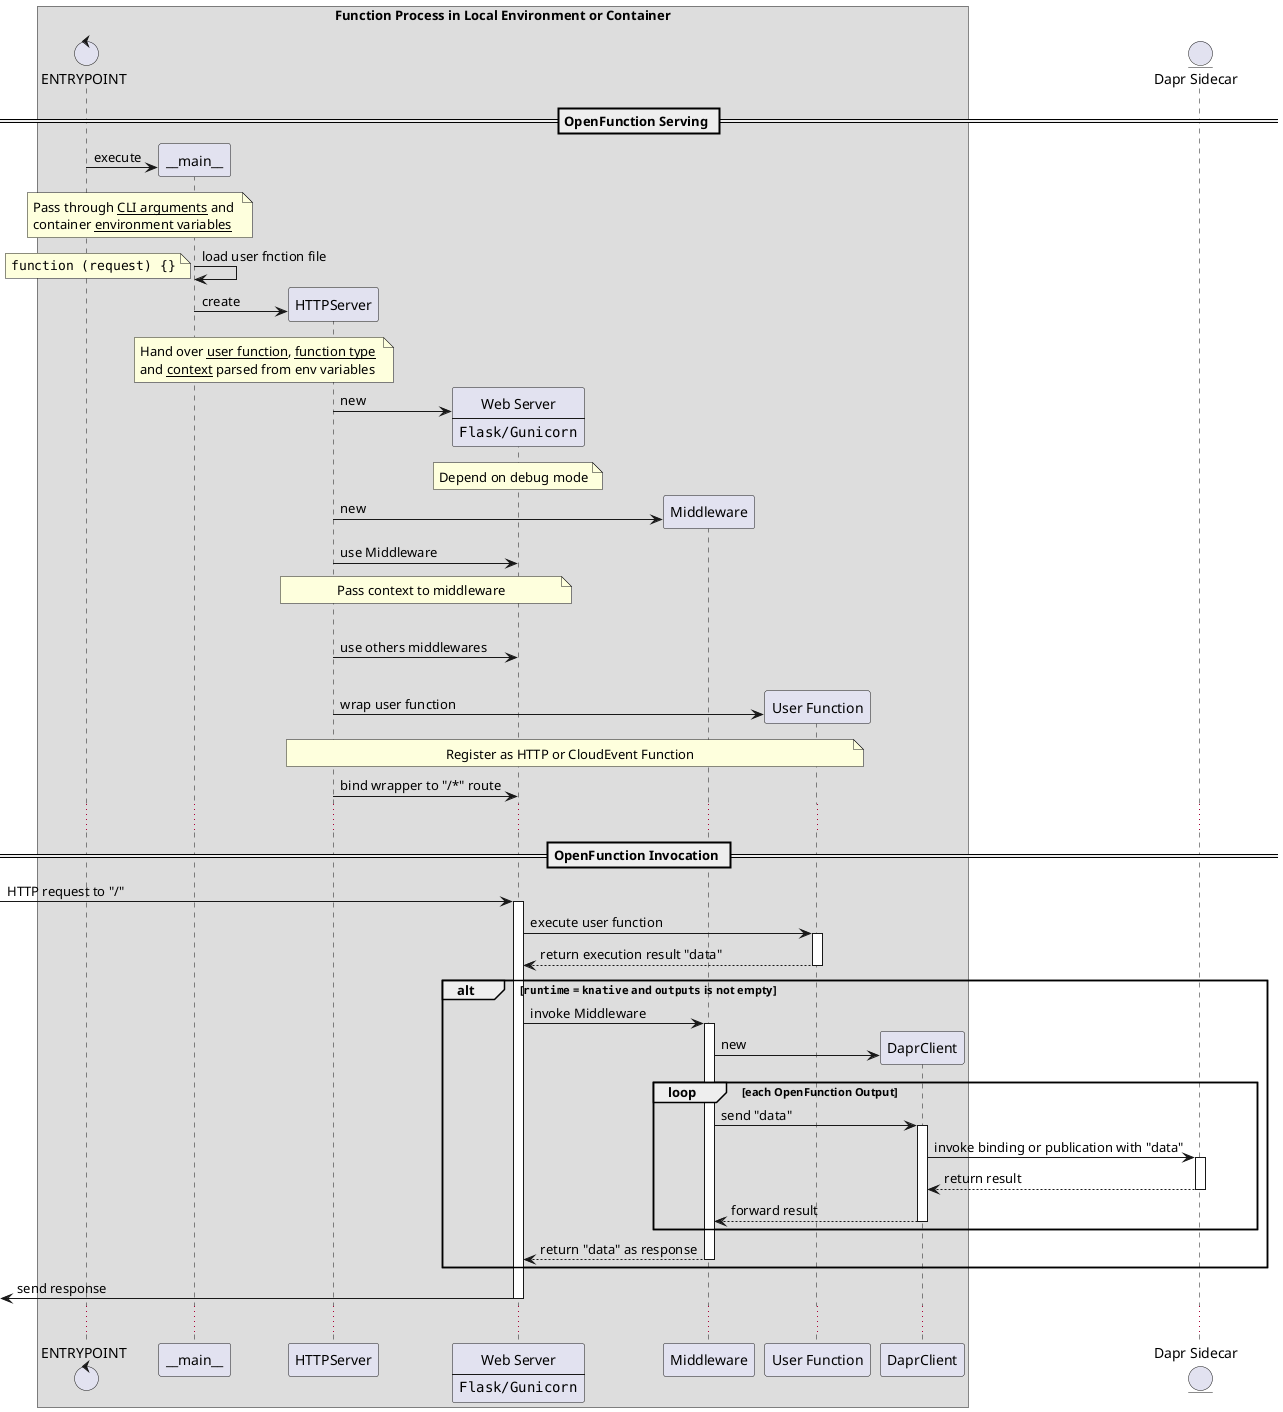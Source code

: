 @startuml HTTP Binding

box Function Process in Local Environment or Container
control ENTRYPOINT
participant "~__main__" as Main
participant HTTPServer
participant Server [
  Web Server
  ----
  ""Flask/Gunicorn""
]
participant Middleware
participant "User Function" as UserFunction
participant DaprClient
end box

entity "Dapr Sidecar " as DaprSidecar

== OpenFunction Serving ==

ENTRYPOINT -> Main ** : execute
note over ENTRYPOINT, Main: Pass through __CLI arguments__ and \ncontainer __environment variables__

Main -> Main : load user fnction file
note left: ""function (request) {}"" 

Main -> HTTPServer ** : create
note over Main, HTTPServer: Hand over __user function__, __function type__ \nand __context__ parsed from env variables 

HTTPServer -> Server ** : new
note over Server: Depend on debug mode

HTTPServer -> Middleware ** : new
HTTPServer -> Server : use Middleware
note over HTTPServer, Server: Pass context to middleware
|||
HTTPServer -> Server : use others middlewares
|||
HTTPServer -> UserFunction ** : wrap user function
note over HTTPServer, UserFunction: Register as HTTP or CloudEvent Function 
HTTPServer -> Server : bind wrapper to "/*" route

...

== OpenFunction Invocation ==

[-> Server ++ : HTTP request to "/"

Server -> UserFunction ++ : execute user function
UserFunction --> Server -- : return execution result "data"

alt ""runtime"" = ""knative"" and ""outputs"" is not empty
  Server -> Middleware ++ : invoke Middleware

  Middleware -> DaprClient ** : new

  loop each OpenFunction Output 
    Middleware -> DaprClient ++ : send "data"

    DaprClient -> DaprSidecar ++ : invoke binding or publication with "data"
    DaprSidecar --> DaprClient -- : return result 

    DaprClient --> Middleware -- : forward result
  end

  Middleware --> Server -- : return "data" as response
end

[<- Server -- : send response

...

@enduml
